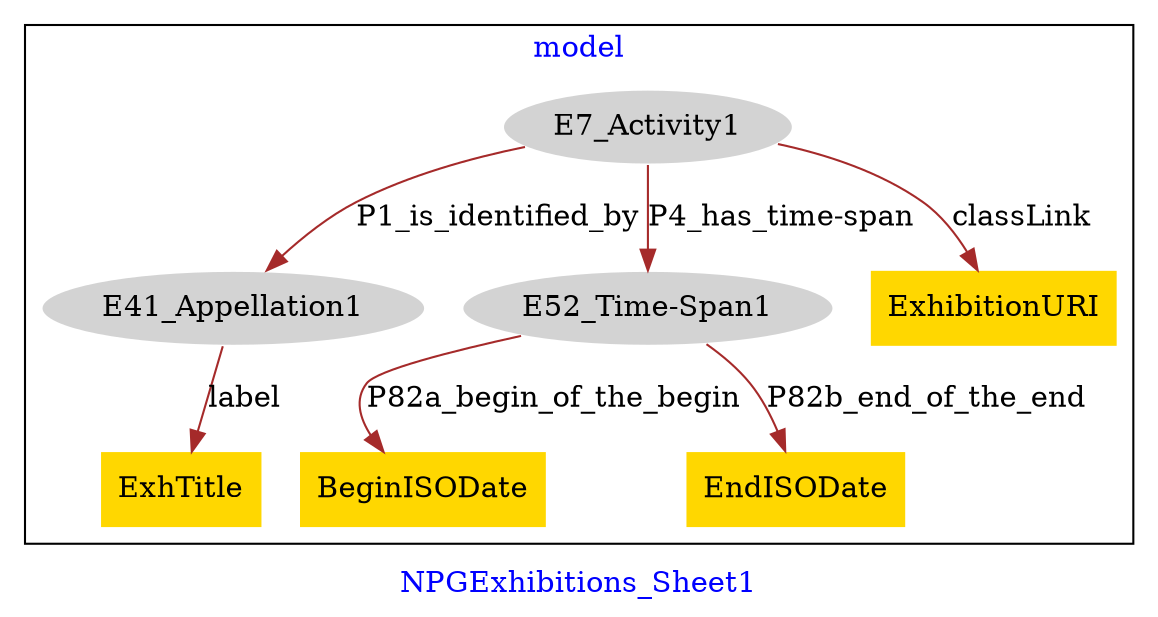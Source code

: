 digraph n0 {
fontcolor="blue"
remincross="true"
label="NPGExhibitions_Sheet1"
subgraph cluster {
label="model"
n2[style="filled",color="white",fillcolor="lightgray",label="E41_Appellation1"];
n3[shape="plaintext",style="filled",fillcolor="gold",label="ExhTitle"];
n4[style="filled",color="white",fillcolor="lightgray",label="E52_Time-Span1"];
n5[shape="plaintext",style="filled",fillcolor="gold",label="BeginISODate"];
n6[shape="plaintext",style="filled",fillcolor="gold",label="EndISODate"];
n7[style="filled",color="white",fillcolor="lightgray",label="E7_Activity1"];
n8[shape="plaintext",style="filled",fillcolor="gold",label="ExhibitionURI"];
}
n2 -> n3[color="brown",fontcolor="black",label="label"]
n4 -> n5[color="brown",fontcolor="black",label="P82a_begin_of_the_begin"]
n4 -> n6[color="brown",fontcolor="black",label="P82b_end_of_the_end"]
n7 -> n2[color="brown",fontcolor="black",label="P1_is_identified_by"]
n7 -> n4[color="brown",fontcolor="black",label="P4_has_time-span"]
n7 -> n8[color="brown",fontcolor="black",label="classLink"]
}
